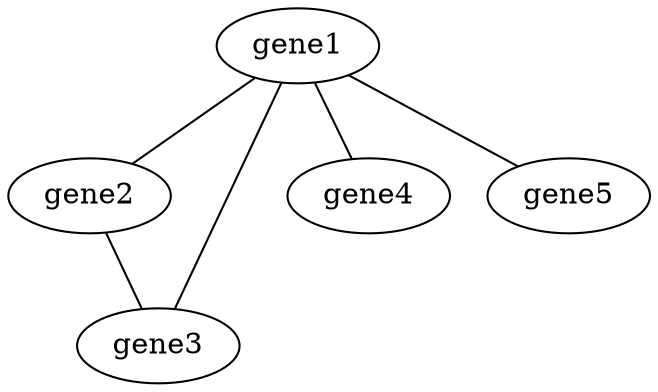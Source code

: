 strict graph "" {
gene1;
gene2;
gene3;
gene4;
gene5;
gene1 -- gene2;
gene1 -- gene3;
gene1 -- gene4;
gene1 -- gene5;
gene2 -- gene3;
}
